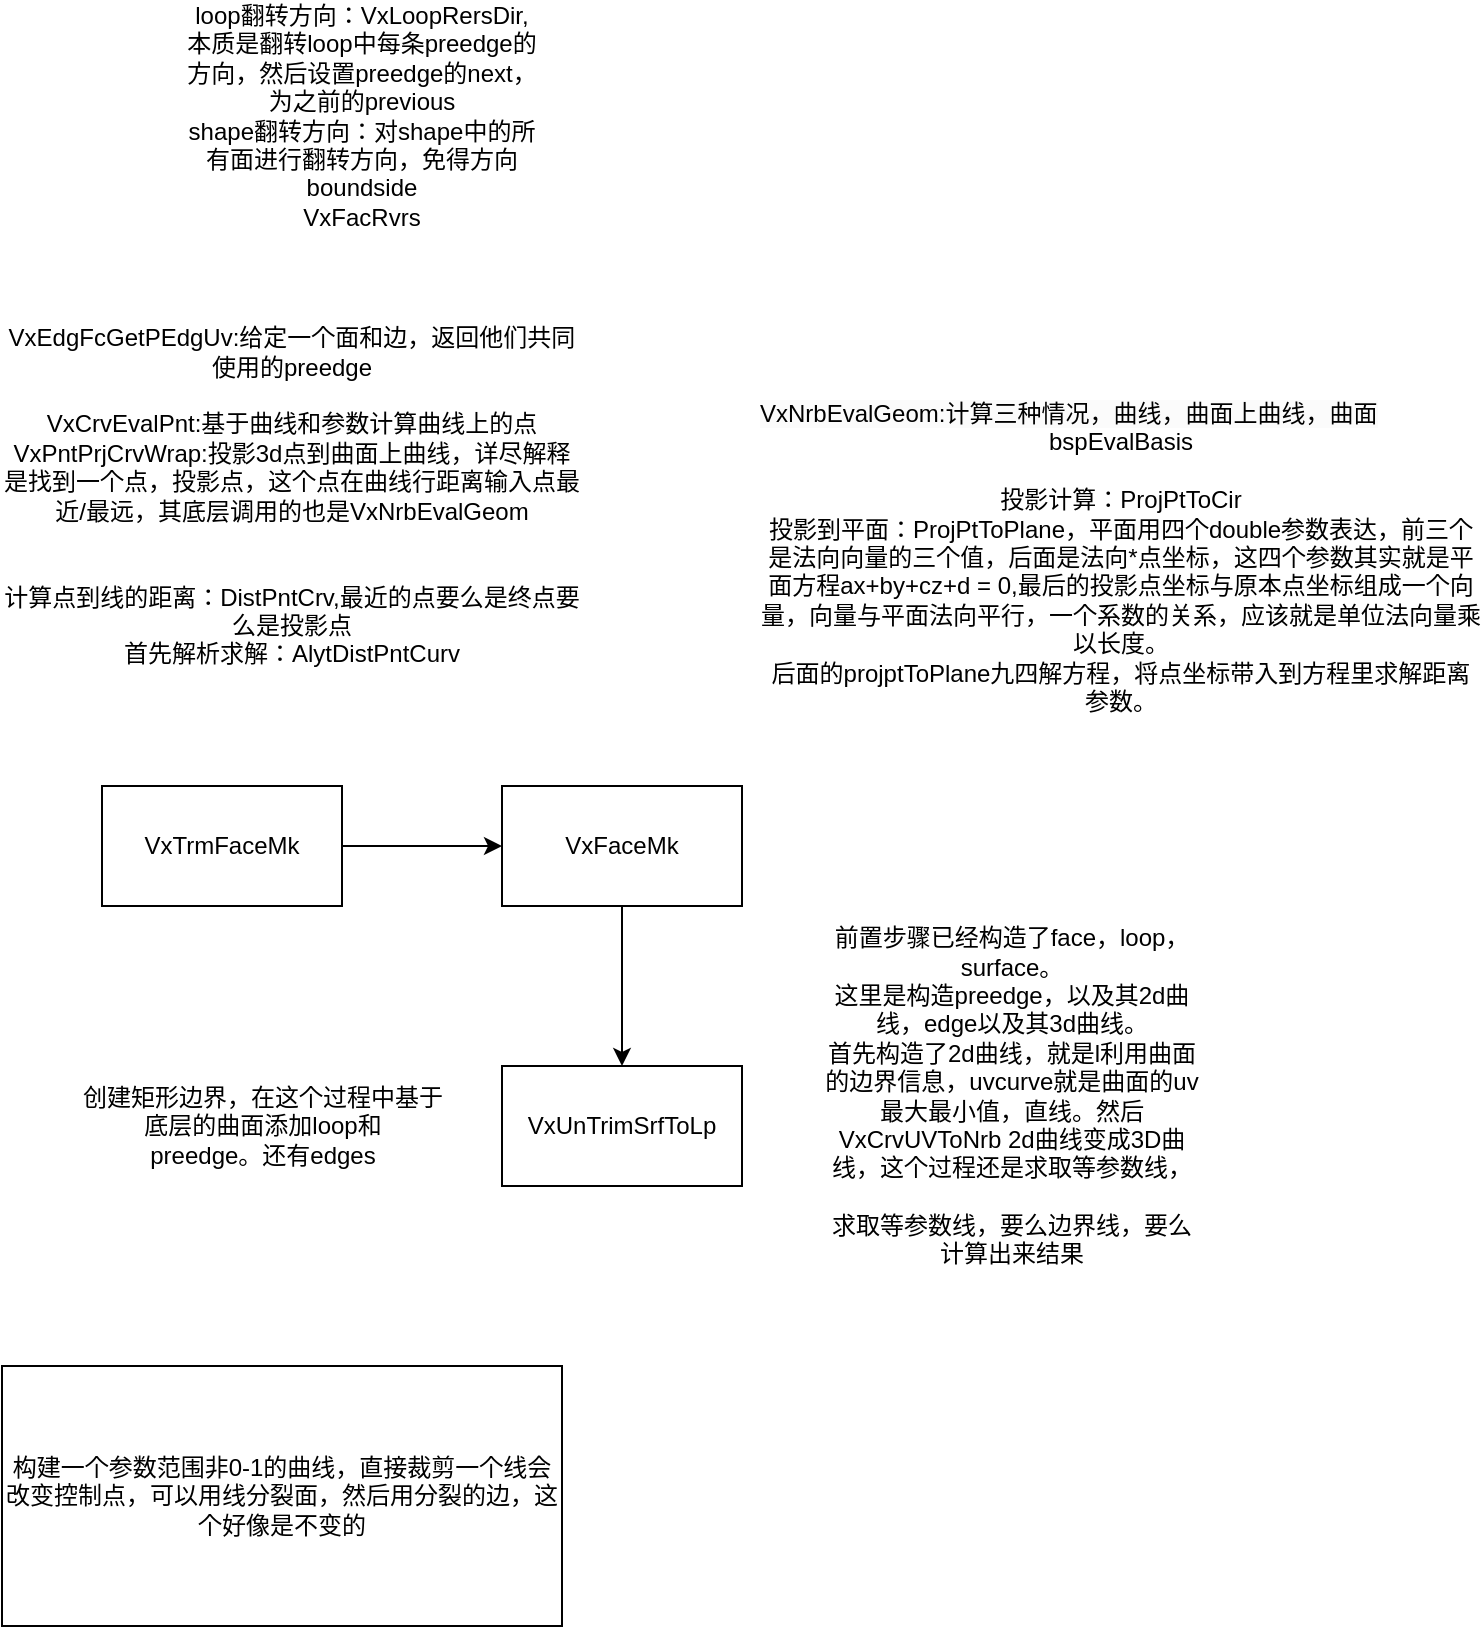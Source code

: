<mxfile version="26.0.11">
  <diagram name="第 1 页" id="YE1NN4_8z4oJuWLOnsad">
    <mxGraphModel dx="1050" dy="618" grid="1" gridSize="10" guides="1" tooltips="1" connect="1" arrows="1" fold="1" page="1" pageScale="1" pageWidth="827" pageHeight="1169" math="0" shadow="0">
      <root>
        <mxCell id="0" />
        <mxCell id="1" parent="0" />
        <mxCell id="lESOEBqq5sxFyAbrs5ii-1" value="loop翻转方向：VxLoopRersDir,本质是翻转loop中每条preedge的方向，然后设置preedge的next，为之前的previous&lt;div&gt;shape翻转方向：对shape中的所有面进行翻转方向，免得方向boundside&lt;/div&gt;&lt;div&gt;VxFacRvrs&lt;/div&gt;" style="text;html=1;align=center;verticalAlign=middle;whiteSpace=wrap;rounded=0;" parent="1" vertex="1">
          <mxGeometry x="420" y="320" width="180" height="70" as="geometry" />
        </mxCell>
        <mxCell id="lESOEBqq5sxFyAbrs5ii-2" value="VxEdgFcGetPEdgUv:给定一个面和边，返回他们共同使用的preedge&lt;div&gt;&lt;br&gt;&lt;/div&gt;&lt;div&gt;VxCrvEvalPnt:基于曲线和参数计算曲线上的点&lt;/div&gt;&lt;div&gt;VxPntPrjCrvWrap:投影3d点到曲面上曲线，详尽解释是找到一个点，投影点，这个点在曲线行距离输入点最近/最远，其底层调用的也是VxNrbEvalGeom&lt;/div&gt;&lt;div&gt;&lt;br&gt;&lt;/div&gt;&lt;div&gt;&lt;br&gt;&lt;/div&gt;&lt;div&gt;计算点到线的距离：DistPntCrv,最近的点要么是终点要么是投影点&lt;/div&gt;&lt;div&gt;首先解析求解：AlytDistPntCurv&lt;/div&gt;" style="text;html=1;align=center;verticalAlign=middle;whiteSpace=wrap;rounded=0;" parent="1" vertex="1">
          <mxGeometry x="330" y="420" width="290" height="250" as="geometry" />
        </mxCell>
        <mxCell id="lESOEBqq5sxFyAbrs5ii-3" value="&lt;span style=&quot;color: rgb(0, 0, 0); font-family: Helvetica; font-size: 12px; font-style: normal; font-variant-ligatures: normal; font-variant-caps: normal; font-weight: 400; letter-spacing: normal; orphans: 2; text-align: center; text-indent: 0px; text-transform: none; widows: 2; word-spacing: 0px; -webkit-text-stroke-width: 0px; white-space: normal; background-color: rgb(251, 251, 251); text-decoration-thickness: initial; text-decoration-style: initial; text-decoration-color: initial; display: inline !important; float: none;&quot;&gt;VxNrbEvalGeom:计算三种情况，曲线，曲面上曲线，曲面&lt;/span&gt;&lt;div&gt;&lt;div style=&quot;text-align: center;&quot;&gt;bspEvalBasis&lt;/div&gt;&lt;div style=&quot;text-align: center;&quot;&gt;&lt;br&gt;&lt;/div&gt;&lt;div style=&quot;text-align: center;&quot;&gt;投影计算：ProjPtToCir&lt;/div&gt;&lt;div style=&quot;text-align: center;&quot;&gt;投影到平面：ProjPtToPlane，平面用四个double参数表达，前三个是法向向量的三个值，后面是法向*点坐标，这四个参数其实就是平面方程ax+by+cz+d = 0,最后的投影点坐标与原本点坐标组成一个向量，向量与平面法向平行，一个系数的关系，应该就是单位法向量乘以长度。&lt;/div&gt;&lt;div style=&quot;text-align: center;&quot;&gt;后面的projptToPlane九四解方程，将点坐标带入到方程里求解距离参数。&lt;/div&gt;&lt;div style=&quot;text-align: center;&quot;&gt;&lt;br&gt;&lt;/div&gt;&lt;div&gt;&lt;span style=&quot;color: rgb(0, 0, 0); font-family: Helvetica; font-size: 12px; font-style: normal; font-variant-ligatures: normal; font-variant-caps: normal; font-weight: 400; letter-spacing: normal; orphans: 2; text-align: center; text-indent: 0px; text-transform: none; widows: 2; word-spacing: 0px; -webkit-text-stroke-width: 0px; white-space: normal; background-color: rgb(251, 251, 251); text-decoration-thickness: initial; text-decoration-style: initial; text-decoration-color: initial; display: inline !important; float: none;&quot;&gt;&lt;br&gt;&lt;/span&gt;&lt;/div&gt;&lt;/div&gt;" style="text;whiteSpace=wrap;html=1;" parent="1" vertex="1">
          <mxGeometry x="707" y="490" width="363" height="180" as="geometry" />
        </mxCell>
        <mxCell id="nC9eWpuRvChKo_0xO0g5-3" value="" style="edgeStyle=orthogonalEdgeStyle;rounded=0;orthogonalLoop=1;jettySize=auto;html=1;" parent="1" source="nC9eWpuRvChKo_0xO0g5-1" target="nC9eWpuRvChKo_0xO0g5-2" edge="1">
          <mxGeometry relative="1" as="geometry" />
        </mxCell>
        <mxCell id="nC9eWpuRvChKo_0xO0g5-1" value="VxTrmFaceMk" style="rounded=0;whiteSpace=wrap;html=1;" parent="1" vertex="1">
          <mxGeometry x="380" y="690" width="120" height="60" as="geometry" />
        </mxCell>
        <mxCell id="nC9eWpuRvChKo_0xO0g5-5" value="" style="edgeStyle=orthogonalEdgeStyle;rounded=0;orthogonalLoop=1;jettySize=auto;html=1;" parent="1" source="nC9eWpuRvChKo_0xO0g5-2" target="nC9eWpuRvChKo_0xO0g5-4" edge="1">
          <mxGeometry relative="1" as="geometry" />
        </mxCell>
        <mxCell id="nC9eWpuRvChKo_0xO0g5-2" value="VxFaceMk" style="rounded=0;whiteSpace=wrap;html=1;" parent="1" vertex="1">
          <mxGeometry x="580" y="690" width="120" height="60" as="geometry" />
        </mxCell>
        <mxCell id="nC9eWpuRvChKo_0xO0g5-4" value="VxUnTrimSrfToLp" style="rounded=0;whiteSpace=wrap;html=1;" parent="1" vertex="1">
          <mxGeometry x="580" y="830" width="120" height="60" as="geometry" />
        </mxCell>
        <mxCell id="nC9eWpuRvChKo_0xO0g5-7" value="创建矩形边界，在这个过程中基于&lt;br&gt;底层的曲面添加loop和&lt;div&gt;preedge。还有edges&lt;/div&gt;" style="text;html=1;align=center;verticalAlign=middle;resizable=0;points=[];autosize=1;strokeColor=none;fillColor=none;" parent="1" vertex="1">
          <mxGeometry x="360" y="830" width="200" height="60" as="geometry" />
        </mxCell>
        <mxCell id="egTz-XagOSPmBxmcwF8s-1" value="构建一个参数范围非0-1的曲线，直接裁剪一个线会改变控制点，可以用线分裂面，然后用分裂的边，这个好像是不变的" style="rounded=0;whiteSpace=wrap;html=1;" vertex="1" parent="1">
          <mxGeometry x="330" y="980" width="280" height="130" as="geometry" />
        </mxCell>
        <mxCell id="egTz-XagOSPmBxmcwF8s-2" value="前置步骤已经构造了face，loop，surface。&lt;div&gt;这里是构造preedge，以及其2d曲线，edge以及其3d曲线。&lt;/div&gt;&lt;div&gt;首先构造了2d曲线，就是l利用曲面的边界信息，uvcurve就是曲面的uv最大最小值，直线。然后VxCrvUVToNrb 2d曲线变成3D曲线，这个过程还是求取等参数线，&lt;/div&gt;&lt;div&gt;&lt;br&gt;&lt;/div&gt;&lt;div&gt;求取等参数线，要么边界线，要么计算出来结果&lt;/div&gt;" style="text;html=1;align=center;verticalAlign=middle;whiteSpace=wrap;rounded=0;" vertex="1" parent="1">
          <mxGeometry x="740" y="780" width="190" height="130" as="geometry" />
        </mxCell>
      </root>
    </mxGraphModel>
  </diagram>
</mxfile>

